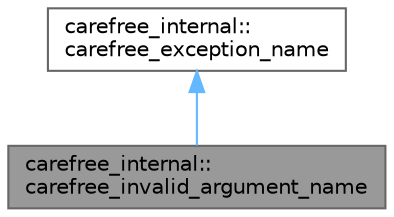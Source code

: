 digraph "carefree_internal::carefree_invalid_argument_name"
{
 // LATEX_PDF_SIZE
  bgcolor="transparent";
  edge [fontname=Helvetica,fontsize=10,labelfontname=Helvetica,labelfontsize=10];
  node [fontname=Helvetica,fontsize=10,shape=box,height=0.2,width=0.4];
  Node1 [id="Node000001",label="carefree_internal::\lcarefree_invalid_argument_name",height=0.2,width=0.4,color="gray40", fillcolor="grey60", style="filled", fontcolor="black",tooltip=" "];
  Node2 -> Node1 [id="edge1_Node000001_Node000002",dir="back",color="steelblue1",style="solid",tooltip=" "];
  Node2 [id="Node000002",label="carefree_internal::\lcarefree_exception_name",height=0.2,width=0.4,color="gray40", fillcolor="white", style="filled",URL="$structcarefree__internal_1_1carefree__exception__name.html",tooltip=" "];
}
